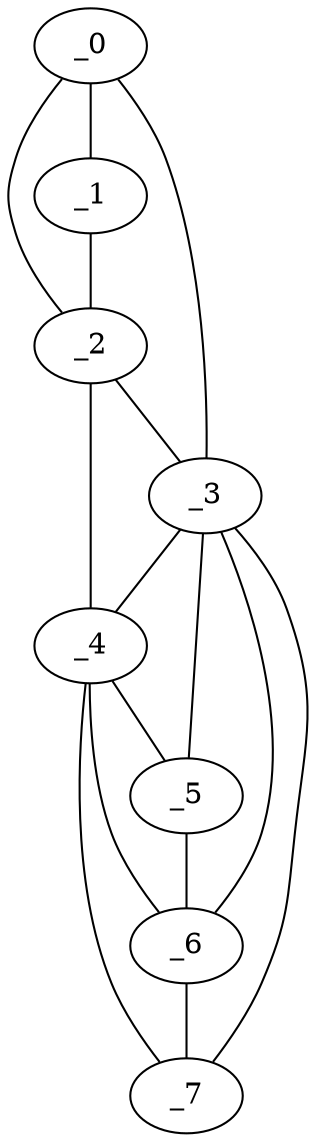 graph "obj44__0.gxl" {
	_0	 [x=4,
		y=56];
	_1	 [x=4,
		y=62];
	_0 -- _1	 [valence=1];
	_2	 [x=60,
		y=62];
	_0 -- _2	 [valence=2];
	_3	 [x=64,
		y=54];
	_0 -- _3	 [valence=1];
	_1 -- _2	 [valence=1];
	_2 -- _3	 [valence=1];
	_4	 [x=68,
		y=62];
	_2 -- _4	 [valence=1];
	_3 -- _4	 [valence=2];
	_5	 [x=78,
		y=58];
	_3 -- _5	 [valence=1];
	_6	 [x=118,
		y=56];
	_3 -- _6	 [valence=1];
	_7	 [x=126,
		y=56];
	_3 -- _7	 [valence=1];
	_4 -- _5	 [valence=2];
	_4 -- _6	 [valence=1];
	_4 -- _7	 [valence=1];
	_5 -- _6	 [valence=2];
	_6 -- _7	 [valence=2];
}
